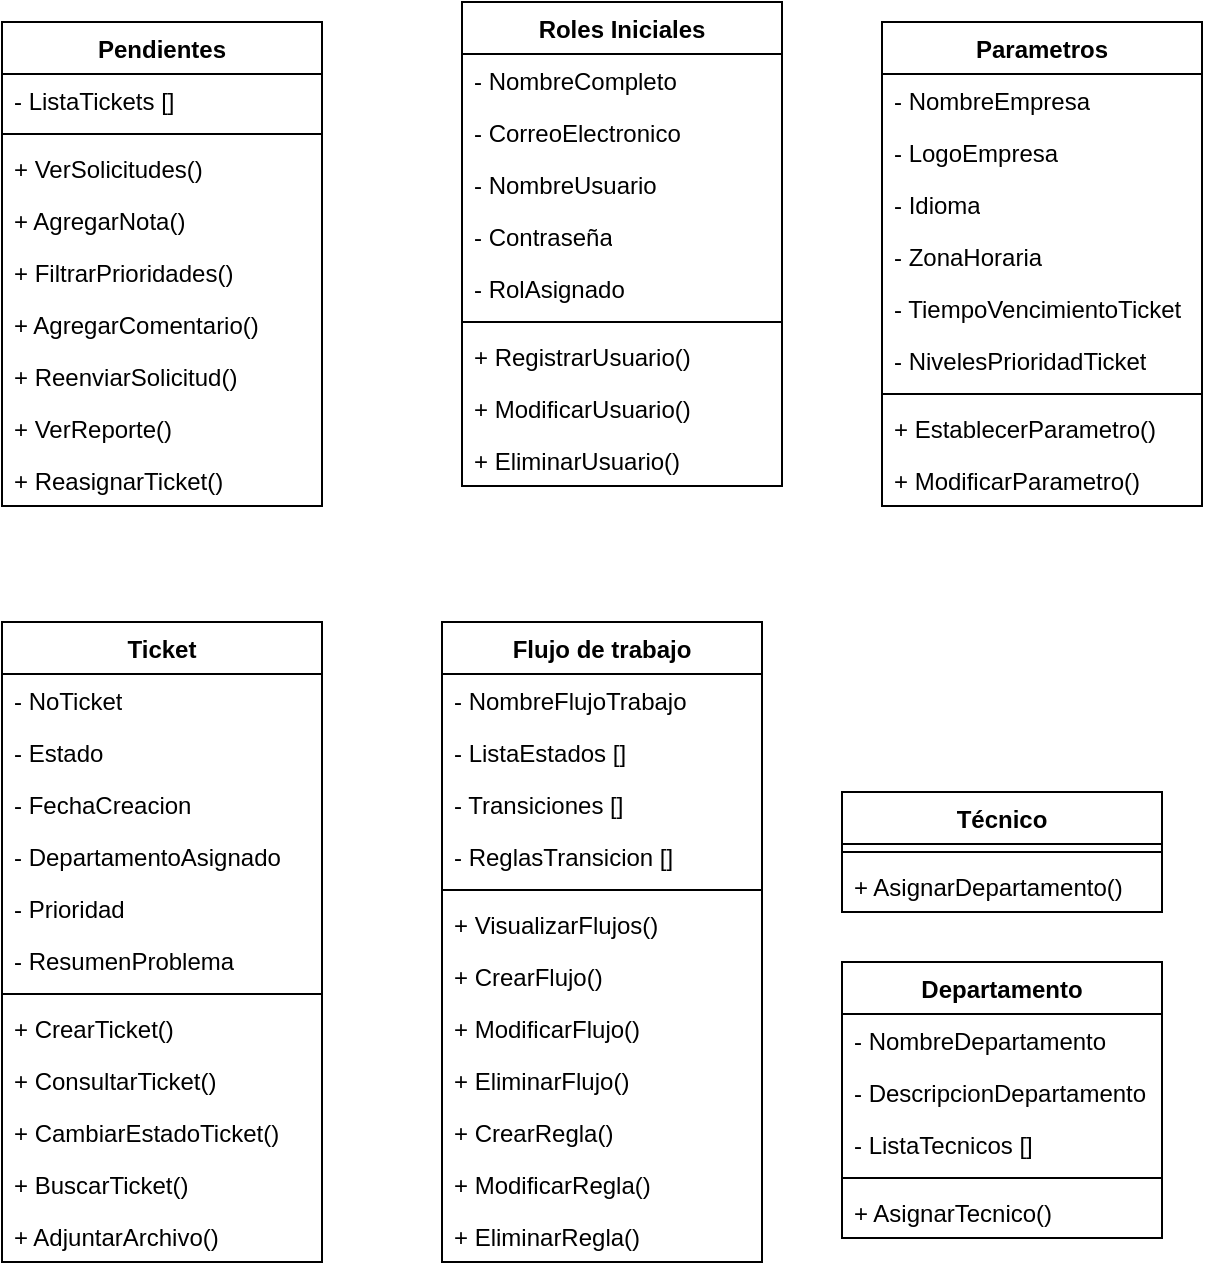 <mxfile version="26.1.0">
  <diagram name="Página-1" id="NvH_XhbqCTd2EgaCgL8I">
    <mxGraphModel dx="960" dy="541" grid="1" gridSize="10" guides="1" tooltips="1" connect="1" arrows="1" fold="1" page="1" pageScale="1" pageWidth="827" pageHeight="1169" math="0" shadow="0">
      <root>
        <mxCell id="0" />
        <mxCell id="1" parent="0" />
        <mxCell id="nP7mRvuVEHhXACJcnj2B-26" value="Roles Iniciales" style="swimlane;fontStyle=1;align=center;verticalAlign=top;childLayout=stackLayout;horizontal=1;startSize=26;horizontalStack=0;resizeParent=1;resizeParentMax=0;resizeLast=0;collapsible=1;marginBottom=0;whiteSpace=wrap;html=1;" vertex="1" parent="1">
          <mxGeometry x="350" y="160" width="160" height="242" as="geometry" />
        </mxCell>
        <mxCell id="nP7mRvuVEHhXACJcnj2B-44" value="- NombreCompleto" style="text;strokeColor=none;fillColor=none;align=left;verticalAlign=top;spacingLeft=4;spacingRight=4;overflow=hidden;rotatable=0;points=[[0,0.5],[1,0.5]];portConstraint=eastwest;whiteSpace=wrap;html=1;" vertex="1" parent="nP7mRvuVEHhXACJcnj2B-26">
          <mxGeometry y="26" width="160" height="26" as="geometry" />
        </mxCell>
        <mxCell id="nP7mRvuVEHhXACJcnj2B-30" value="- CorreoElectronico" style="text;strokeColor=none;fillColor=none;align=left;verticalAlign=top;spacingLeft=4;spacingRight=4;overflow=hidden;rotatable=0;points=[[0,0.5],[1,0.5]];portConstraint=eastwest;whiteSpace=wrap;html=1;" vertex="1" parent="nP7mRvuVEHhXACJcnj2B-26">
          <mxGeometry y="52" width="160" height="26" as="geometry" />
        </mxCell>
        <mxCell id="nP7mRvuVEHhXACJcnj2B-31" value="- NombreUsuario" style="text;strokeColor=none;fillColor=none;align=left;verticalAlign=top;spacingLeft=4;spacingRight=4;overflow=hidden;rotatable=0;points=[[0,0.5],[1,0.5]];portConstraint=eastwest;whiteSpace=wrap;html=1;" vertex="1" parent="nP7mRvuVEHhXACJcnj2B-26">
          <mxGeometry y="78" width="160" height="26" as="geometry" />
        </mxCell>
        <mxCell id="nP7mRvuVEHhXACJcnj2B-32" value="- Contraseña" style="text;strokeColor=none;fillColor=none;align=left;verticalAlign=top;spacingLeft=4;spacingRight=4;overflow=hidden;rotatable=0;points=[[0,0.5],[1,0.5]];portConstraint=eastwest;whiteSpace=wrap;html=1;" vertex="1" parent="nP7mRvuVEHhXACJcnj2B-26">
          <mxGeometry y="104" width="160" height="26" as="geometry" />
        </mxCell>
        <mxCell id="nP7mRvuVEHhXACJcnj2B-33" value="- RolAsignado" style="text;strokeColor=none;fillColor=none;align=left;verticalAlign=top;spacingLeft=4;spacingRight=4;overflow=hidden;rotatable=0;points=[[0,0.5],[1,0.5]];portConstraint=eastwest;whiteSpace=wrap;html=1;" vertex="1" parent="nP7mRvuVEHhXACJcnj2B-26">
          <mxGeometry y="130" width="160" height="26" as="geometry" />
        </mxCell>
        <mxCell id="nP7mRvuVEHhXACJcnj2B-28" value="" style="line;strokeWidth=1;fillColor=none;align=left;verticalAlign=middle;spacingTop=-1;spacingLeft=3;spacingRight=3;rotatable=0;labelPosition=right;points=[];portConstraint=eastwest;strokeColor=inherit;" vertex="1" parent="nP7mRvuVEHhXACJcnj2B-26">
          <mxGeometry y="156" width="160" height="8" as="geometry" />
        </mxCell>
        <mxCell id="nP7mRvuVEHhXACJcnj2B-34" value="+ RegistrarUsuario()" style="text;strokeColor=none;fillColor=none;align=left;verticalAlign=top;spacingLeft=4;spacingRight=4;overflow=hidden;rotatable=0;points=[[0,0.5],[1,0.5]];portConstraint=eastwest;whiteSpace=wrap;html=1;" vertex="1" parent="nP7mRvuVEHhXACJcnj2B-26">
          <mxGeometry y="164" width="160" height="26" as="geometry" />
        </mxCell>
        <mxCell id="nP7mRvuVEHhXACJcnj2B-122" value="+ ModificarUsuario()" style="text;strokeColor=none;fillColor=none;align=left;verticalAlign=top;spacingLeft=4;spacingRight=4;overflow=hidden;rotatable=0;points=[[0,0.5],[1,0.5]];portConstraint=eastwest;whiteSpace=wrap;html=1;" vertex="1" parent="nP7mRvuVEHhXACJcnj2B-26">
          <mxGeometry y="190" width="160" height="26" as="geometry" />
        </mxCell>
        <mxCell id="nP7mRvuVEHhXACJcnj2B-123" value="+ EliminarUsuario()" style="text;strokeColor=none;fillColor=none;align=left;verticalAlign=top;spacingLeft=4;spacingRight=4;overflow=hidden;rotatable=0;points=[[0,0.5],[1,0.5]];portConstraint=eastwest;whiteSpace=wrap;html=1;" vertex="1" parent="nP7mRvuVEHhXACJcnj2B-26">
          <mxGeometry y="216" width="160" height="26" as="geometry" />
        </mxCell>
        <mxCell id="nP7mRvuVEHhXACJcnj2B-40" value="Ticket" style="swimlane;fontStyle=1;align=center;verticalAlign=top;childLayout=stackLayout;horizontal=1;startSize=26;horizontalStack=0;resizeParent=1;resizeParentMax=0;resizeLast=0;collapsible=1;marginBottom=0;whiteSpace=wrap;html=1;" vertex="1" parent="1">
          <mxGeometry x="120" y="470" width="160" height="320" as="geometry" />
        </mxCell>
        <mxCell id="nP7mRvuVEHhXACJcnj2B-41" value="- NoTicket" style="text;strokeColor=none;fillColor=none;align=left;verticalAlign=top;spacingLeft=4;spacingRight=4;overflow=hidden;rotatable=0;points=[[0,0.5],[1,0.5]];portConstraint=eastwest;whiteSpace=wrap;html=1;" vertex="1" parent="nP7mRvuVEHhXACJcnj2B-40">
          <mxGeometry y="26" width="160" height="26" as="geometry" />
        </mxCell>
        <mxCell id="nP7mRvuVEHhXACJcnj2B-52" value="- Estado" style="text;strokeColor=none;fillColor=none;align=left;verticalAlign=top;spacingLeft=4;spacingRight=4;overflow=hidden;rotatable=0;points=[[0,0.5],[1,0.5]];portConstraint=eastwest;whiteSpace=wrap;html=1;" vertex="1" parent="nP7mRvuVEHhXACJcnj2B-40">
          <mxGeometry y="52" width="160" height="26" as="geometry" />
        </mxCell>
        <mxCell id="nP7mRvuVEHhXACJcnj2B-53" value="- FechaCreacion" style="text;strokeColor=none;fillColor=none;align=left;verticalAlign=top;spacingLeft=4;spacingRight=4;overflow=hidden;rotatable=0;points=[[0,0.5],[1,0.5]];portConstraint=eastwest;whiteSpace=wrap;html=1;" vertex="1" parent="nP7mRvuVEHhXACJcnj2B-40">
          <mxGeometry y="78" width="160" height="26" as="geometry" />
        </mxCell>
        <mxCell id="nP7mRvuVEHhXACJcnj2B-55" value="- DepartamentoAsignado" style="text;strokeColor=none;fillColor=none;align=left;verticalAlign=top;spacingLeft=4;spacingRight=4;overflow=hidden;rotatable=0;points=[[0,0.5],[1,0.5]];portConstraint=eastwest;whiteSpace=wrap;html=1;" vertex="1" parent="nP7mRvuVEHhXACJcnj2B-40">
          <mxGeometry y="104" width="160" height="26" as="geometry" />
        </mxCell>
        <mxCell id="nP7mRvuVEHhXACJcnj2B-54" value="- Prioridad" style="text;strokeColor=none;fillColor=none;align=left;verticalAlign=top;spacingLeft=4;spacingRight=4;overflow=hidden;rotatable=0;points=[[0,0.5],[1,0.5]];portConstraint=eastwest;whiteSpace=wrap;html=1;" vertex="1" parent="nP7mRvuVEHhXACJcnj2B-40">
          <mxGeometry y="130" width="160" height="26" as="geometry" />
        </mxCell>
        <mxCell id="nP7mRvuVEHhXACJcnj2B-56" value="- ResumenProblema" style="text;strokeColor=none;fillColor=none;align=left;verticalAlign=top;spacingLeft=4;spacingRight=4;overflow=hidden;rotatable=0;points=[[0,0.5],[1,0.5]];portConstraint=eastwest;whiteSpace=wrap;html=1;" vertex="1" parent="nP7mRvuVEHhXACJcnj2B-40">
          <mxGeometry y="156" width="160" height="26" as="geometry" />
        </mxCell>
        <mxCell id="nP7mRvuVEHhXACJcnj2B-42" value="" style="line;strokeWidth=1;fillColor=none;align=left;verticalAlign=middle;spacingTop=-1;spacingLeft=3;spacingRight=3;rotatable=0;labelPosition=right;points=[];portConstraint=eastwest;strokeColor=inherit;" vertex="1" parent="nP7mRvuVEHhXACJcnj2B-40">
          <mxGeometry y="182" width="160" height="8" as="geometry" />
        </mxCell>
        <mxCell id="nP7mRvuVEHhXACJcnj2B-96" value="+ CrearTicket()" style="text;strokeColor=none;fillColor=none;align=left;verticalAlign=top;spacingLeft=4;spacingRight=4;overflow=hidden;rotatable=0;points=[[0,0.5],[1,0.5]];portConstraint=eastwest;whiteSpace=wrap;html=1;" vertex="1" parent="nP7mRvuVEHhXACJcnj2B-40">
          <mxGeometry y="190" width="160" height="26" as="geometry" />
        </mxCell>
        <mxCell id="nP7mRvuVEHhXACJcnj2B-49" value="+ ConsultarTicket()" style="text;strokeColor=none;fillColor=none;align=left;verticalAlign=top;spacingLeft=4;spacingRight=4;overflow=hidden;rotatable=0;points=[[0,0.5],[1,0.5]];portConstraint=eastwest;whiteSpace=wrap;html=1;" vertex="1" parent="nP7mRvuVEHhXACJcnj2B-40">
          <mxGeometry y="216" width="160" height="26" as="geometry" />
        </mxCell>
        <mxCell id="nP7mRvuVEHhXACJcnj2B-107" value="+ CambiarEstadoTicket()" style="text;strokeColor=none;fillColor=none;align=left;verticalAlign=top;spacingLeft=4;spacingRight=4;overflow=hidden;rotatable=0;points=[[0,0.5],[1,0.5]];portConstraint=eastwest;whiteSpace=wrap;html=1;" vertex="1" parent="nP7mRvuVEHhXACJcnj2B-40">
          <mxGeometry y="242" width="160" height="26" as="geometry" />
        </mxCell>
        <mxCell id="nP7mRvuVEHhXACJcnj2B-50" value="+ BuscarTicket()" style="text;strokeColor=none;fillColor=none;align=left;verticalAlign=top;spacingLeft=4;spacingRight=4;overflow=hidden;rotatable=0;points=[[0,0.5],[1,0.5]];portConstraint=eastwest;whiteSpace=wrap;html=1;" vertex="1" parent="nP7mRvuVEHhXACJcnj2B-40">
          <mxGeometry y="268" width="160" height="26" as="geometry" />
        </mxCell>
        <mxCell id="nP7mRvuVEHhXACJcnj2B-97" value="+ AdjuntarArchivo()" style="text;strokeColor=none;fillColor=none;align=left;verticalAlign=top;spacingLeft=4;spacingRight=4;overflow=hidden;rotatable=0;points=[[0,0.5],[1,0.5]];portConstraint=eastwest;whiteSpace=wrap;html=1;" vertex="1" parent="nP7mRvuVEHhXACJcnj2B-40">
          <mxGeometry y="294" width="160" height="26" as="geometry" />
        </mxCell>
        <mxCell id="nP7mRvuVEHhXACJcnj2B-58" value="Departamento" style="swimlane;fontStyle=1;align=center;verticalAlign=top;childLayout=stackLayout;horizontal=1;startSize=26;horizontalStack=0;resizeParent=1;resizeParentMax=0;resizeLast=0;collapsible=1;marginBottom=0;whiteSpace=wrap;html=1;" vertex="1" parent="1">
          <mxGeometry x="540" y="640" width="160" height="138" as="geometry" />
        </mxCell>
        <mxCell id="nP7mRvuVEHhXACJcnj2B-61" value="- NombreDepartamento" style="text;strokeColor=none;fillColor=none;align=left;verticalAlign=top;spacingLeft=4;spacingRight=4;overflow=hidden;rotatable=0;points=[[0,0.5],[1,0.5]];portConstraint=eastwest;whiteSpace=wrap;html=1;" vertex="1" parent="nP7mRvuVEHhXACJcnj2B-58">
          <mxGeometry y="26" width="160" height="26" as="geometry" />
        </mxCell>
        <mxCell id="nP7mRvuVEHhXACJcnj2B-62" value="- DescripcionDepartamento" style="text;strokeColor=none;fillColor=none;align=left;verticalAlign=top;spacingLeft=4;spacingRight=4;overflow=hidden;rotatable=0;points=[[0,0.5],[1,0.5]];portConstraint=eastwest;whiteSpace=wrap;html=1;" vertex="1" parent="nP7mRvuVEHhXACJcnj2B-58">
          <mxGeometry y="52" width="160" height="26" as="geometry" />
        </mxCell>
        <mxCell id="nP7mRvuVEHhXACJcnj2B-63" value="- ListaTecnicos []" style="text;strokeColor=none;fillColor=none;align=left;verticalAlign=top;spacingLeft=4;spacingRight=4;overflow=hidden;rotatable=0;points=[[0,0.5],[1,0.5]];portConstraint=eastwest;whiteSpace=wrap;html=1;" vertex="1" parent="nP7mRvuVEHhXACJcnj2B-58">
          <mxGeometry y="78" width="160" height="26" as="geometry" />
        </mxCell>
        <mxCell id="nP7mRvuVEHhXACJcnj2B-59" value="" style="line;strokeWidth=1;fillColor=none;align=left;verticalAlign=middle;spacingTop=-1;spacingLeft=3;spacingRight=3;rotatable=0;labelPosition=right;points=[];portConstraint=eastwest;strokeColor=inherit;" vertex="1" parent="nP7mRvuVEHhXACJcnj2B-58">
          <mxGeometry y="104" width="160" height="8" as="geometry" />
        </mxCell>
        <mxCell id="nP7mRvuVEHhXACJcnj2B-60" value="+ AsignarTecnico()" style="text;strokeColor=none;fillColor=none;align=left;verticalAlign=top;spacingLeft=4;spacingRight=4;overflow=hidden;rotatable=0;points=[[0,0.5],[1,0.5]];portConstraint=eastwest;whiteSpace=wrap;html=1;" vertex="1" parent="nP7mRvuVEHhXACJcnj2B-58">
          <mxGeometry y="112" width="160" height="26" as="geometry" />
        </mxCell>
        <mxCell id="nP7mRvuVEHhXACJcnj2B-64" value="Flujo de trabajo" style="swimlane;fontStyle=1;align=center;verticalAlign=top;childLayout=stackLayout;horizontal=1;startSize=26;horizontalStack=0;resizeParent=1;resizeParentMax=0;resizeLast=0;collapsible=1;marginBottom=0;whiteSpace=wrap;html=1;" vertex="1" parent="1">
          <mxGeometry x="340" y="470" width="160" height="320" as="geometry" />
        </mxCell>
        <mxCell id="nP7mRvuVEHhXACJcnj2B-65" value="- NombreFlujoTrabajo" style="text;strokeColor=none;fillColor=none;align=left;verticalAlign=top;spacingLeft=4;spacingRight=4;overflow=hidden;rotatable=0;points=[[0,0.5],[1,0.5]];portConstraint=eastwest;whiteSpace=wrap;html=1;" vertex="1" parent="nP7mRvuVEHhXACJcnj2B-64">
          <mxGeometry y="26" width="160" height="26" as="geometry" />
        </mxCell>
        <mxCell id="nP7mRvuVEHhXACJcnj2B-66" value="- ListaEstados []" style="text;strokeColor=none;fillColor=none;align=left;verticalAlign=top;spacingLeft=4;spacingRight=4;overflow=hidden;rotatable=0;points=[[0,0.5],[1,0.5]];portConstraint=eastwest;whiteSpace=wrap;html=1;" vertex="1" parent="nP7mRvuVEHhXACJcnj2B-64">
          <mxGeometry y="52" width="160" height="26" as="geometry" />
        </mxCell>
        <mxCell id="nP7mRvuVEHhXACJcnj2B-67" value="- Transiciones []" style="text;strokeColor=none;fillColor=none;align=left;verticalAlign=top;spacingLeft=4;spacingRight=4;overflow=hidden;rotatable=0;points=[[0,0.5],[1,0.5]];portConstraint=eastwest;whiteSpace=wrap;html=1;" vertex="1" parent="nP7mRvuVEHhXACJcnj2B-64">
          <mxGeometry y="78" width="160" height="26" as="geometry" />
        </mxCell>
        <mxCell id="nP7mRvuVEHhXACJcnj2B-70" value="- ReglasTransicion []" style="text;strokeColor=none;fillColor=none;align=left;verticalAlign=top;spacingLeft=4;spacingRight=4;overflow=hidden;rotatable=0;points=[[0,0.5],[1,0.5]];portConstraint=eastwest;whiteSpace=wrap;html=1;" vertex="1" parent="nP7mRvuVEHhXACJcnj2B-64">
          <mxGeometry y="104" width="160" height="26" as="geometry" />
        </mxCell>
        <mxCell id="nP7mRvuVEHhXACJcnj2B-68" value="" style="line;strokeWidth=1;fillColor=none;align=left;verticalAlign=middle;spacingTop=-1;spacingLeft=3;spacingRight=3;rotatable=0;labelPosition=right;points=[];portConstraint=eastwest;strokeColor=inherit;" vertex="1" parent="nP7mRvuVEHhXACJcnj2B-64">
          <mxGeometry y="130" width="160" height="8" as="geometry" />
        </mxCell>
        <mxCell id="nP7mRvuVEHhXACJcnj2B-69" value="+ VisualizarFlujos()" style="text;strokeColor=none;fillColor=none;align=left;verticalAlign=top;spacingLeft=4;spacingRight=4;overflow=hidden;rotatable=0;points=[[0,0.5],[1,0.5]];portConstraint=eastwest;whiteSpace=wrap;html=1;" vertex="1" parent="nP7mRvuVEHhXACJcnj2B-64">
          <mxGeometry y="138" width="160" height="26" as="geometry" />
        </mxCell>
        <mxCell id="nP7mRvuVEHhXACJcnj2B-71" value="+ CrearFlujo()" style="text;strokeColor=none;fillColor=none;align=left;verticalAlign=top;spacingLeft=4;spacingRight=4;overflow=hidden;rotatable=0;points=[[0,0.5],[1,0.5]];portConstraint=eastwest;whiteSpace=wrap;html=1;" vertex="1" parent="nP7mRvuVEHhXACJcnj2B-64">
          <mxGeometry y="164" width="160" height="26" as="geometry" />
        </mxCell>
        <mxCell id="nP7mRvuVEHhXACJcnj2B-72" value="+ ModificarFlujo()" style="text;strokeColor=none;fillColor=none;align=left;verticalAlign=top;spacingLeft=4;spacingRight=4;overflow=hidden;rotatable=0;points=[[0,0.5],[1,0.5]];portConstraint=eastwest;whiteSpace=wrap;html=1;" vertex="1" parent="nP7mRvuVEHhXACJcnj2B-64">
          <mxGeometry y="190" width="160" height="26" as="geometry" />
        </mxCell>
        <mxCell id="nP7mRvuVEHhXACJcnj2B-73" value="+ EliminarFlujo()" style="text;strokeColor=none;fillColor=none;align=left;verticalAlign=top;spacingLeft=4;spacingRight=4;overflow=hidden;rotatable=0;points=[[0,0.5],[1,0.5]];portConstraint=eastwest;whiteSpace=wrap;html=1;" vertex="1" parent="nP7mRvuVEHhXACJcnj2B-64">
          <mxGeometry y="216" width="160" height="26" as="geometry" />
        </mxCell>
        <mxCell id="nP7mRvuVEHhXACJcnj2B-74" value="+ CrearRegla()" style="text;strokeColor=none;fillColor=none;align=left;verticalAlign=top;spacingLeft=4;spacingRight=4;overflow=hidden;rotatable=0;points=[[0,0.5],[1,0.5]];portConstraint=eastwest;whiteSpace=wrap;html=1;" vertex="1" parent="nP7mRvuVEHhXACJcnj2B-64">
          <mxGeometry y="242" width="160" height="26" as="geometry" />
        </mxCell>
        <mxCell id="nP7mRvuVEHhXACJcnj2B-75" value="+ ModificarRegla()" style="text;strokeColor=none;fillColor=none;align=left;verticalAlign=top;spacingLeft=4;spacingRight=4;overflow=hidden;rotatable=0;points=[[0,0.5],[1,0.5]];portConstraint=eastwest;whiteSpace=wrap;html=1;" vertex="1" parent="nP7mRvuVEHhXACJcnj2B-64">
          <mxGeometry y="268" width="160" height="26" as="geometry" />
        </mxCell>
        <mxCell id="nP7mRvuVEHhXACJcnj2B-76" value="+ EliminarRegla()" style="text;strokeColor=none;fillColor=none;align=left;verticalAlign=top;spacingLeft=4;spacingRight=4;overflow=hidden;rotatable=0;points=[[0,0.5],[1,0.5]];portConstraint=eastwest;whiteSpace=wrap;html=1;" vertex="1" parent="nP7mRvuVEHhXACJcnj2B-64">
          <mxGeometry y="294" width="160" height="26" as="geometry" />
        </mxCell>
        <mxCell id="nP7mRvuVEHhXACJcnj2B-87" value="Pendientes" style="swimlane;fontStyle=1;align=center;verticalAlign=top;childLayout=stackLayout;horizontal=1;startSize=26;horizontalStack=0;resizeParent=1;resizeParentMax=0;resizeLast=0;collapsible=1;marginBottom=0;whiteSpace=wrap;html=1;" vertex="1" parent="1">
          <mxGeometry x="120" y="170" width="160" height="242" as="geometry" />
        </mxCell>
        <mxCell id="nP7mRvuVEHhXACJcnj2B-88" value="- ListaTickets []" style="text;strokeColor=none;fillColor=none;align=left;verticalAlign=top;spacingLeft=4;spacingRight=4;overflow=hidden;rotatable=0;points=[[0,0.5],[1,0.5]];portConstraint=eastwest;whiteSpace=wrap;html=1;" vertex="1" parent="nP7mRvuVEHhXACJcnj2B-87">
          <mxGeometry y="26" width="160" height="26" as="geometry" />
        </mxCell>
        <mxCell id="nP7mRvuVEHhXACJcnj2B-89" value="" style="line;strokeWidth=1;fillColor=none;align=left;verticalAlign=middle;spacingTop=-1;spacingLeft=3;spacingRight=3;rotatable=0;labelPosition=right;points=[];portConstraint=eastwest;strokeColor=inherit;" vertex="1" parent="nP7mRvuVEHhXACJcnj2B-87">
          <mxGeometry y="52" width="160" height="8" as="geometry" />
        </mxCell>
        <mxCell id="nP7mRvuVEHhXACJcnj2B-91" value="+ VerSolicitudes()" style="text;strokeColor=none;fillColor=none;align=left;verticalAlign=top;spacingLeft=4;spacingRight=4;overflow=hidden;rotatable=0;points=[[0,0.5],[1,0.5]];portConstraint=eastwest;whiteSpace=wrap;html=1;" vertex="1" parent="nP7mRvuVEHhXACJcnj2B-87">
          <mxGeometry y="60" width="160" height="26" as="geometry" />
        </mxCell>
        <mxCell id="nP7mRvuVEHhXACJcnj2B-92" value="+ AgregarNota()" style="text;strokeColor=none;fillColor=none;align=left;verticalAlign=top;spacingLeft=4;spacingRight=4;overflow=hidden;rotatable=0;points=[[0,0.5],[1,0.5]];portConstraint=eastwest;whiteSpace=wrap;html=1;" vertex="1" parent="nP7mRvuVEHhXACJcnj2B-87">
          <mxGeometry y="86" width="160" height="26" as="geometry" />
        </mxCell>
        <mxCell id="nP7mRvuVEHhXACJcnj2B-93" value="+ FiltrarPrioridades()" style="text;strokeColor=none;fillColor=none;align=left;verticalAlign=top;spacingLeft=4;spacingRight=4;overflow=hidden;rotatable=0;points=[[0,0.5],[1,0.5]];portConstraint=eastwest;whiteSpace=wrap;html=1;" vertex="1" parent="nP7mRvuVEHhXACJcnj2B-87">
          <mxGeometry y="112" width="160" height="26" as="geometry" />
        </mxCell>
        <mxCell id="nP7mRvuVEHhXACJcnj2B-95" value="+ AgregarComentario()" style="text;strokeColor=none;fillColor=none;align=left;verticalAlign=top;spacingLeft=4;spacingRight=4;overflow=hidden;rotatable=0;points=[[0,0.5],[1,0.5]];portConstraint=eastwest;whiteSpace=wrap;html=1;" vertex="1" parent="nP7mRvuVEHhXACJcnj2B-87">
          <mxGeometry y="138" width="160" height="26" as="geometry" />
        </mxCell>
        <mxCell id="nP7mRvuVEHhXACJcnj2B-108" value="+ ReenviarSolicitud()" style="text;strokeColor=none;fillColor=none;align=left;verticalAlign=top;spacingLeft=4;spacingRight=4;overflow=hidden;rotatable=0;points=[[0,0.5],[1,0.5]];portConstraint=eastwest;whiteSpace=wrap;html=1;" vertex="1" parent="nP7mRvuVEHhXACJcnj2B-87">
          <mxGeometry y="164" width="160" height="26" as="geometry" />
        </mxCell>
        <mxCell id="nP7mRvuVEHhXACJcnj2B-81" value="+ VerReporte()" style="text;strokeColor=none;fillColor=none;align=left;verticalAlign=top;spacingLeft=4;spacingRight=4;overflow=hidden;rotatable=0;points=[[0,0.5],[1,0.5]];portConstraint=eastwest;whiteSpace=wrap;html=1;" vertex="1" parent="nP7mRvuVEHhXACJcnj2B-87">
          <mxGeometry y="190" width="160" height="26" as="geometry" />
        </mxCell>
        <mxCell id="nP7mRvuVEHhXACJcnj2B-82" value="+ ReasignarTicket()" style="text;strokeColor=none;fillColor=none;align=left;verticalAlign=top;spacingLeft=4;spacingRight=4;overflow=hidden;rotatable=0;points=[[0,0.5],[1,0.5]];portConstraint=eastwest;whiteSpace=wrap;html=1;" vertex="1" parent="nP7mRvuVEHhXACJcnj2B-87">
          <mxGeometry y="216" width="160" height="26" as="geometry" />
        </mxCell>
        <mxCell id="nP7mRvuVEHhXACJcnj2B-99" value="Técnico" style="swimlane;fontStyle=1;align=center;verticalAlign=top;childLayout=stackLayout;horizontal=1;startSize=26;horizontalStack=0;resizeParent=1;resizeParentMax=0;resizeLast=0;collapsible=1;marginBottom=0;whiteSpace=wrap;html=1;" vertex="1" parent="1">
          <mxGeometry x="540" y="555" width="160" height="60" as="geometry" />
        </mxCell>
        <mxCell id="nP7mRvuVEHhXACJcnj2B-103" value="" style="line;strokeWidth=1;fillColor=none;align=left;verticalAlign=middle;spacingTop=-1;spacingLeft=3;spacingRight=3;rotatable=0;labelPosition=right;points=[];portConstraint=eastwest;strokeColor=inherit;" vertex="1" parent="nP7mRvuVEHhXACJcnj2B-99">
          <mxGeometry y="26" width="160" height="8" as="geometry" />
        </mxCell>
        <mxCell id="nP7mRvuVEHhXACJcnj2B-104" value="+ AsignarDepartamento()" style="text;strokeColor=none;fillColor=none;align=left;verticalAlign=top;spacingLeft=4;spacingRight=4;overflow=hidden;rotatable=0;points=[[0,0.5],[1,0.5]];portConstraint=eastwest;whiteSpace=wrap;html=1;" vertex="1" parent="nP7mRvuVEHhXACJcnj2B-99">
          <mxGeometry y="34" width="160" height="26" as="geometry" />
        </mxCell>
        <mxCell id="nP7mRvuVEHhXACJcnj2B-109" value="Parametros" style="swimlane;fontStyle=1;align=center;verticalAlign=top;childLayout=stackLayout;horizontal=1;startSize=26;horizontalStack=0;resizeParent=1;resizeParentMax=0;resizeLast=0;collapsible=1;marginBottom=0;whiteSpace=wrap;html=1;" vertex="1" parent="1">
          <mxGeometry x="560" y="170" width="160" height="242" as="geometry" />
        </mxCell>
        <mxCell id="nP7mRvuVEHhXACJcnj2B-115" value="- NombreEmpresa" style="text;strokeColor=none;fillColor=none;align=left;verticalAlign=top;spacingLeft=4;spacingRight=4;overflow=hidden;rotatable=0;points=[[0,0.5],[1,0.5]];portConstraint=eastwest;whiteSpace=wrap;html=1;" vertex="1" parent="nP7mRvuVEHhXACJcnj2B-109">
          <mxGeometry y="26" width="160" height="26" as="geometry" />
        </mxCell>
        <mxCell id="nP7mRvuVEHhXACJcnj2B-116" value="- LogoEmpresa" style="text;strokeColor=none;fillColor=none;align=left;verticalAlign=top;spacingLeft=4;spacingRight=4;overflow=hidden;rotatable=0;points=[[0,0.5],[1,0.5]];portConstraint=eastwest;whiteSpace=wrap;html=1;" vertex="1" parent="nP7mRvuVEHhXACJcnj2B-109">
          <mxGeometry y="52" width="160" height="26" as="geometry" />
        </mxCell>
        <mxCell id="nP7mRvuVEHhXACJcnj2B-117" value="- Idioma" style="text;strokeColor=none;fillColor=none;align=left;verticalAlign=top;spacingLeft=4;spacingRight=4;overflow=hidden;rotatable=0;points=[[0,0.5],[1,0.5]];portConstraint=eastwest;whiteSpace=wrap;html=1;" vertex="1" parent="nP7mRvuVEHhXACJcnj2B-109">
          <mxGeometry y="78" width="160" height="26" as="geometry" />
        </mxCell>
        <mxCell id="nP7mRvuVEHhXACJcnj2B-118" value="- ZonaHoraria" style="text;strokeColor=none;fillColor=none;align=left;verticalAlign=top;spacingLeft=4;spacingRight=4;overflow=hidden;rotatable=0;points=[[0,0.5],[1,0.5]];portConstraint=eastwest;whiteSpace=wrap;html=1;" vertex="1" parent="nP7mRvuVEHhXACJcnj2B-109">
          <mxGeometry y="104" width="160" height="26" as="geometry" />
        </mxCell>
        <mxCell id="nP7mRvuVEHhXACJcnj2B-119" value="- TiempoVencimientoTicket" style="text;strokeColor=none;fillColor=none;align=left;verticalAlign=top;spacingLeft=4;spacingRight=4;overflow=hidden;rotatable=0;points=[[0,0.5],[1,0.5]];portConstraint=eastwest;whiteSpace=wrap;html=1;" vertex="1" parent="nP7mRvuVEHhXACJcnj2B-109">
          <mxGeometry y="130" width="160" height="26" as="geometry" />
        </mxCell>
        <mxCell id="nP7mRvuVEHhXACJcnj2B-120" value="- NivelesPrioridadTicket" style="text;strokeColor=none;fillColor=none;align=left;verticalAlign=top;spacingLeft=4;spacingRight=4;overflow=hidden;rotatable=0;points=[[0,0.5],[1,0.5]];portConstraint=eastwest;whiteSpace=wrap;html=1;" vertex="1" parent="nP7mRvuVEHhXACJcnj2B-109">
          <mxGeometry y="156" width="160" height="26" as="geometry" />
        </mxCell>
        <mxCell id="nP7mRvuVEHhXACJcnj2B-110" value="" style="line;strokeWidth=1;fillColor=none;align=left;verticalAlign=middle;spacingTop=-1;spacingLeft=3;spacingRight=3;rotatable=0;labelPosition=right;points=[];portConstraint=eastwest;strokeColor=inherit;" vertex="1" parent="nP7mRvuVEHhXACJcnj2B-109">
          <mxGeometry y="182" width="160" height="8" as="geometry" />
        </mxCell>
        <mxCell id="nP7mRvuVEHhXACJcnj2B-111" value="+ EstablecerParametro()" style="text;strokeColor=none;fillColor=none;align=left;verticalAlign=top;spacingLeft=4;spacingRight=4;overflow=hidden;rotatable=0;points=[[0,0.5],[1,0.5]];portConstraint=eastwest;whiteSpace=wrap;html=1;" vertex="1" parent="nP7mRvuVEHhXACJcnj2B-109">
          <mxGeometry y="190" width="160" height="26" as="geometry" />
        </mxCell>
        <mxCell id="nP7mRvuVEHhXACJcnj2B-112" value="+ ModificarParametro()" style="text;strokeColor=none;fillColor=none;align=left;verticalAlign=top;spacingLeft=4;spacingRight=4;overflow=hidden;rotatable=0;points=[[0,0.5],[1,0.5]];portConstraint=eastwest;whiteSpace=wrap;html=1;" vertex="1" parent="nP7mRvuVEHhXACJcnj2B-109">
          <mxGeometry y="216" width="160" height="26" as="geometry" />
        </mxCell>
      </root>
    </mxGraphModel>
  </diagram>
</mxfile>
